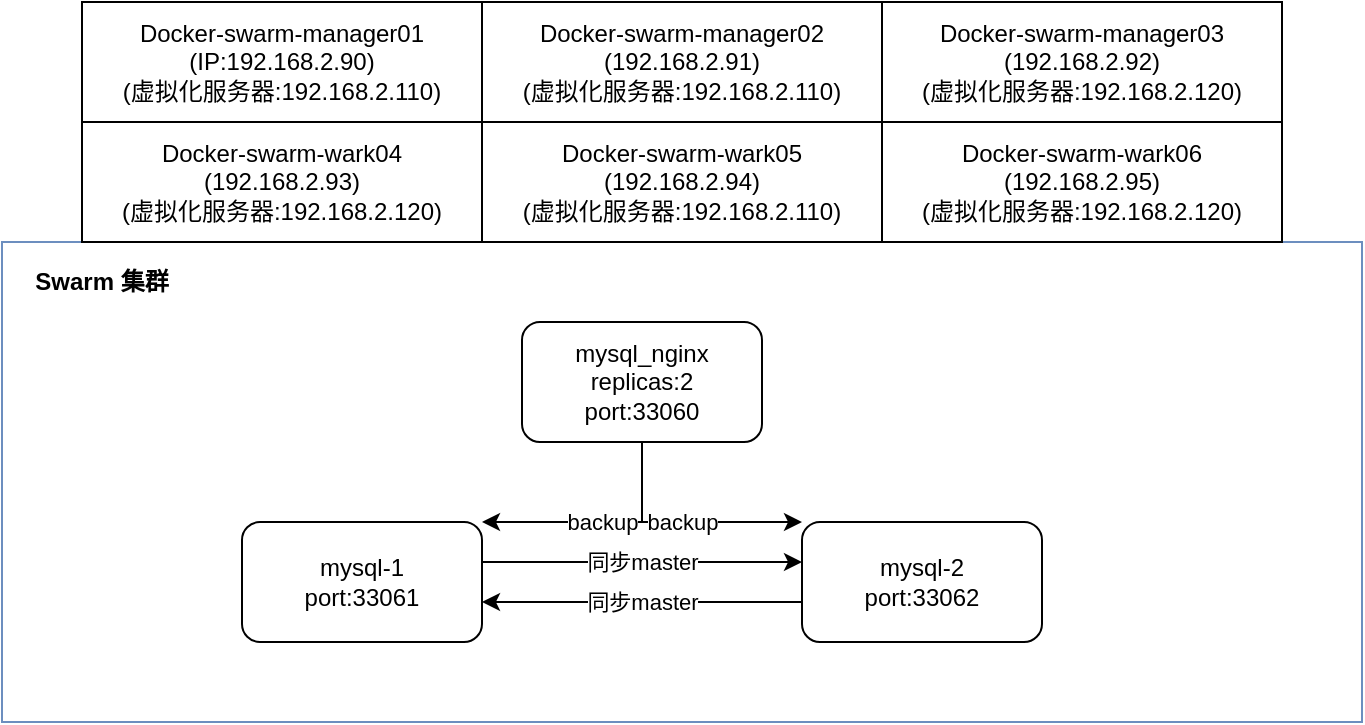 <mxfile version="13.9.9" type="device"><diagram id="FZYOveDH_H3p59Gr0lIe" name="第 1 页"><mxGraphModel dx="1673" dy="1014" grid="1" gridSize="10" guides="1" tooltips="1" connect="1" arrows="1" fold="1" page="1" pageScale="1" pageWidth="1654" pageHeight="1169" math="0" shadow="0"><root><mxCell id="0"/><mxCell id="1" parent="0"/><mxCell id="pmmm2r5VMZbY3M_p60w9-6" value="" style="rounded=0;whiteSpace=wrap;html=1;strokeColor=#6c8ebf;fillColor=none;" vertex="1" parent="1"><mxGeometry x="40" y="160" width="680" height="240" as="geometry"/></mxCell><mxCell id="pmmm2r5VMZbY3M_p60w9-7" value="Swarm 集群" style="text;html=1;strokeColor=none;fillColor=none;align=center;verticalAlign=middle;whiteSpace=wrap;rounded=0;fontStyle=1" vertex="1" parent="1"><mxGeometry x="50" y="170" width="80" height="20" as="geometry"/></mxCell><mxCell id="pmmm2r5VMZbY3M_p60w9-15" value="" style="group" vertex="1" connectable="0" parent="1"><mxGeometry x="80" y="40" width="600" height="120" as="geometry"/></mxCell><mxCell id="pmmm2r5VMZbY3M_p60w9-1" value="Docker-swarm-manager01&lt;br&gt;(IP:192.168.2.90)&lt;br&gt;(虚拟化服务器:192.168.2.110)" style="rounded=0;whiteSpace=wrap;html=1;" vertex="1" parent="pmmm2r5VMZbY3M_p60w9-15"><mxGeometry width="200" height="60" as="geometry"/></mxCell><mxCell id="pmmm2r5VMZbY3M_p60w9-2" value="Docker-swarm-manager02&lt;br&gt;(192.168.2.91)&lt;br&gt;(虚拟化服务器:192.168.2.110)" style="rounded=0;whiteSpace=wrap;html=1;" vertex="1" parent="pmmm2r5VMZbY3M_p60w9-15"><mxGeometry x="200" width="200" height="60" as="geometry"/></mxCell><mxCell id="pmmm2r5VMZbY3M_p60w9-3" value="Docker-swarm-manager03&lt;br&gt;(192.168.2.92)&lt;br&gt;(虚拟化服务器:192.168.2.120)" style="rounded=0;whiteSpace=wrap;html=1;" vertex="1" parent="pmmm2r5VMZbY3M_p60w9-15"><mxGeometry x="400" width="200" height="60" as="geometry"/></mxCell><mxCell id="pmmm2r5VMZbY3M_p60w9-12" value="&lt;span&gt;Docker-swarm-wark04&lt;br&gt;&lt;/span&gt;(192.168.2.93)&lt;br&gt;(虚拟化服务器:192.168.2.120)&lt;span&gt;&lt;br&gt;&lt;/span&gt;" style="rounded=0;whiteSpace=wrap;html=1;" vertex="1" parent="pmmm2r5VMZbY3M_p60w9-15"><mxGeometry y="60" width="200" height="60" as="geometry"/></mxCell><mxCell id="pmmm2r5VMZbY3M_p60w9-13" value="&lt;span&gt;Docker-swarm-wark05&lt;br&gt;&lt;/span&gt;(192.168.2.94)&lt;br&gt;(虚拟化服务器:192.168.2.110)&lt;span&gt;&lt;br&gt;&lt;/span&gt;" style="rounded=0;whiteSpace=wrap;html=1;" vertex="1" parent="pmmm2r5VMZbY3M_p60w9-15"><mxGeometry x="200" y="60" width="200" height="60" as="geometry"/></mxCell><mxCell id="pmmm2r5VMZbY3M_p60w9-14" value="&lt;span&gt;Docker-swarm-wark06&lt;br&gt;&lt;/span&gt;(192.168.2.95)&lt;br&gt;(虚拟化服务器:192.168.2.120)&lt;span&gt;&lt;br&gt;&lt;/span&gt;" style="rounded=0;whiteSpace=wrap;html=1;" vertex="1" parent="pmmm2r5VMZbY3M_p60w9-15"><mxGeometry x="400" y="60" width="200" height="60" as="geometry"/></mxCell><mxCell id="pmmm2r5VMZbY3M_p60w9-25" value="backup" style="edgeStyle=orthogonalEdgeStyle;rounded=0;orthogonalLoop=1;jettySize=auto;html=1;startArrow=none;startFill=0;" edge="1" parent="1" source="pmmm2r5VMZbY3M_p60w9-16" target="pmmm2r5VMZbY3M_p60w9-17"><mxGeometry relative="1" as="geometry"><Array as="points"><mxPoint x="360" y="300"/></Array></mxGeometry></mxCell><mxCell id="pmmm2r5VMZbY3M_p60w9-26" value="backup" style="edgeStyle=orthogonalEdgeStyle;rounded=0;orthogonalLoop=1;jettySize=auto;html=1;startArrow=none;startFill=0;" edge="1" parent="1" source="pmmm2r5VMZbY3M_p60w9-16" target="pmmm2r5VMZbY3M_p60w9-18"><mxGeometry relative="1" as="geometry"><Array as="points"><mxPoint x="360" y="300"/></Array></mxGeometry></mxCell><mxCell id="pmmm2r5VMZbY3M_p60w9-16" value="mysql_nginx&lt;br&gt;replicas:2&lt;br&gt;port:33060" style="rounded=1;whiteSpace=wrap;html=1;fillColor=none;" vertex="1" parent="1"><mxGeometry x="300" y="200" width="120" height="60" as="geometry"/></mxCell><mxCell id="pmmm2r5VMZbY3M_p60w9-20" value="同步master" style="edgeStyle=orthogonalEdgeStyle;rounded=0;orthogonalLoop=1;jettySize=auto;html=1;startArrow=none;startFill=0;" edge="1" parent="1" source="pmmm2r5VMZbY3M_p60w9-17" target="pmmm2r5VMZbY3M_p60w9-18"><mxGeometry relative="1" as="geometry"><Array as="points"><mxPoint x="390" y="320"/><mxPoint x="390" y="320"/></Array></mxGeometry></mxCell><mxCell id="pmmm2r5VMZbY3M_p60w9-17" value="mysql-1&lt;br&gt;port:33061" style="rounded=1;whiteSpace=wrap;html=1;fillColor=none;" vertex="1" parent="1"><mxGeometry x="160" y="300" width="120" height="60" as="geometry"/></mxCell><mxCell id="pmmm2r5VMZbY3M_p60w9-19" value="同步master" style="edgeStyle=orthogonalEdgeStyle;rounded=0;orthogonalLoop=1;jettySize=auto;html=1;" edge="1" parent="1" source="pmmm2r5VMZbY3M_p60w9-18" target="pmmm2r5VMZbY3M_p60w9-17"><mxGeometry relative="1" as="geometry"><Array as="points"><mxPoint x="380" y="340"/><mxPoint x="380" y="340"/></Array></mxGeometry></mxCell><mxCell id="pmmm2r5VMZbY3M_p60w9-18" value="mysql-2&lt;br&gt;port:33062" style="rounded=1;whiteSpace=wrap;html=1;fillColor=none;" vertex="1" parent="1"><mxGeometry x="440" y="300" width="120" height="60" as="geometry"/></mxCell></root></mxGraphModel></diagram></mxfile>